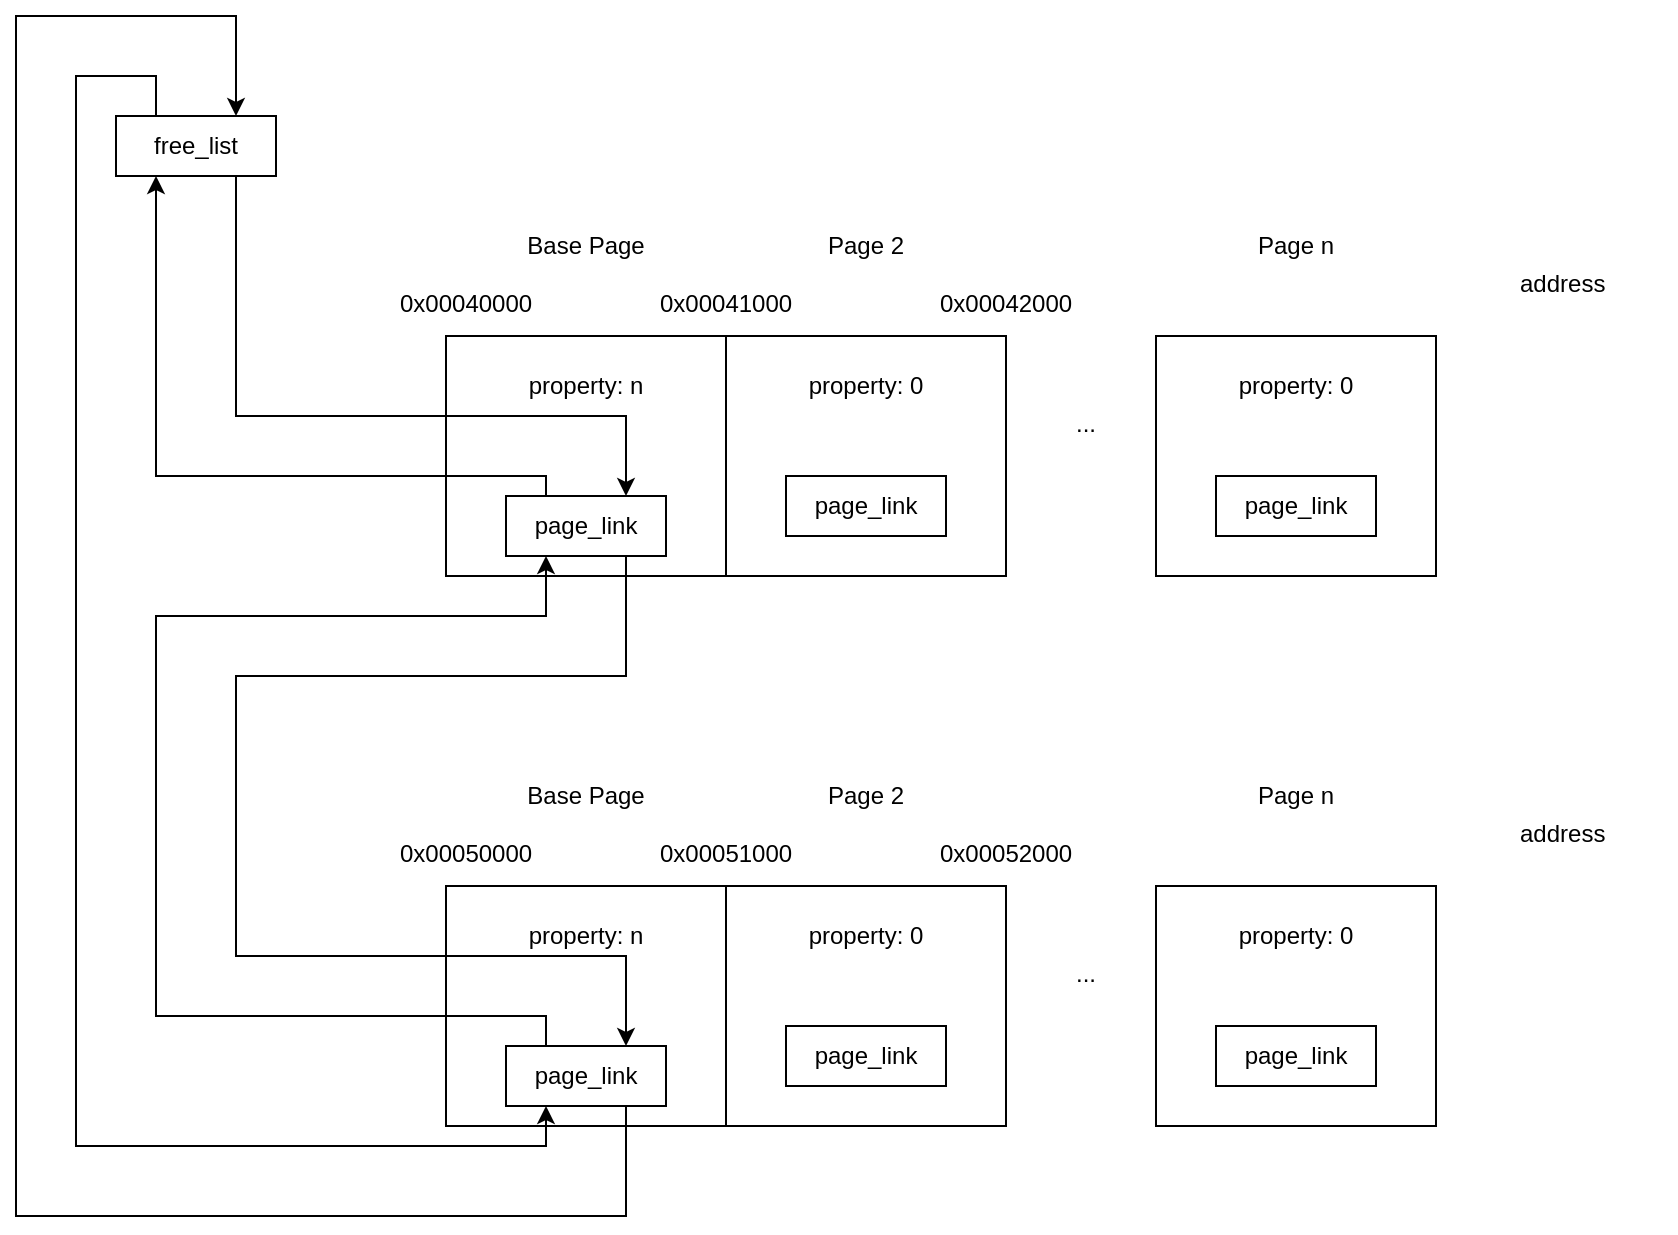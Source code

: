 <mxfile version="17.1.2" type="github">
  <diagram id="C5RBs43oDa-KdzZeNtuy" name="Page-1">
    <mxGraphModel dx="2889" dy="1122" grid="1" gridSize="10" guides="1" tooltips="1" connect="1" arrows="1" fold="1" page="1" pageScale="1" pageWidth="827" pageHeight="1169" math="0" shadow="0">
      <root>
        <mxCell id="WIyWlLk6GJQsqaUBKTNV-0" />
        <mxCell id="WIyWlLk6GJQsqaUBKTNV-1" parent="WIyWlLk6GJQsqaUBKTNV-0" />
        <mxCell id="Pa3N6rqgdRiIKMQ5oKtf-4" value="" style="rounded=0;whiteSpace=wrap;html=1;fillColor=none;" vertex="1" parent="WIyWlLk6GJQsqaUBKTNV-1">
          <mxGeometry x="-155" y="430" width="140" height="120" as="geometry" />
        </mxCell>
        <mxCell id="Pa3N6rqgdRiIKMQ5oKtf-14" value="" style="rounded=0;whiteSpace=wrap;html=1;fillColor=none;" vertex="1" parent="WIyWlLk6GJQsqaUBKTNV-1">
          <mxGeometry x="200" y="430" width="140" height="120" as="geometry" />
        </mxCell>
        <mxCell id="Pa3N6rqgdRiIKMQ5oKtf-8" value="" style="rounded=0;whiteSpace=wrap;html=1;fillColor=none;" vertex="1" parent="WIyWlLk6GJQsqaUBKTNV-1">
          <mxGeometry x="-15" y="430" width="140" height="120" as="geometry" />
        </mxCell>
        <mxCell id="Pa3N6rqgdRiIKMQ5oKtf-2" value="property: n" style="text;html=1;strokeColor=none;fillColor=none;align=center;verticalAlign=middle;whiteSpace=wrap;rounded=0;" vertex="1" parent="WIyWlLk6GJQsqaUBKTNV-1">
          <mxGeometry x="-130" y="440" width="90" height="30" as="geometry" />
        </mxCell>
        <mxCell id="Pa3N6rqgdRiIKMQ5oKtf-27" style="edgeStyle=orthogonalEdgeStyle;rounded=0;orthogonalLoop=1;jettySize=auto;html=1;exitX=0.25;exitY=0;exitDx=0;exitDy=0;entryX=0.25;entryY=1;entryDx=0;entryDy=0;" edge="1" parent="WIyWlLk6GJQsqaUBKTNV-1" source="Pa3N6rqgdRiIKMQ5oKtf-3" target="Pa3N6rqgdRiIKMQ5oKtf-21">
          <mxGeometry relative="1" as="geometry">
            <Array as="points">
              <mxPoint x="-105" y="500" />
              <mxPoint x="-300" y="500" />
            </Array>
          </mxGeometry>
        </mxCell>
        <mxCell id="Pa3N6rqgdRiIKMQ5oKtf-81" style="edgeStyle=orthogonalEdgeStyle;rounded=0;orthogonalLoop=1;jettySize=auto;html=1;exitX=0.75;exitY=1;exitDx=0;exitDy=0;entryX=0.75;entryY=0;entryDx=0;entryDy=0;" edge="1" parent="WIyWlLk6GJQsqaUBKTNV-1" source="Pa3N6rqgdRiIKMQ5oKtf-3" target="Pa3N6rqgdRiIKMQ5oKtf-67">
          <mxGeometry relative="1" as="geometry">
            <Array as="points">
              <mxPoint x="-65" y="600" />
              <mxPoint x="-260" y="600" />
              <mxPoint x="-260" y="740" />
              <mxPoint x="-65" y="740" />
            </Array>
          </mxGeometry>
        </mxCell>
        <mxCell id="Pa3N6rqgdRiIKMQ5oKtf-3" value="page_link" style="rounded=0;whiteSpace=wrap;html=1;" vertex="1" parent="WIyWlLk6GJQsqaUBKTNV-1">
          <mxGeometry x="-125" y="510" width="80" height="30" as="geometry" />
        </mxCell>
        <mxCell id="Pa3N6rqgdRiIKMQ5oKtf-6" value="property: 0" style="text;html=1;strokeColor=none;fillColor=none;align=center;verticalAlign=middle;whiteSpace=wrap;rounded=0;" vertex="1" parent="WIyWlLk6GJQsqaUBKTNV-1">
          <mxGeometry x="10" y="440" width="90" height="30" as="geometry" />
        </mxCell>
        <mxCell id="Pa3N6rqgdRiIKMQ5oKtf-7" value="page_link" style="rounded=0;whiteSpace=wrap;html=1;" vertex="1" parent="WIyWlLk6GJQsqaUBKTNV-1">
          <mxGeometry x="15" y="500" width="80" height="30" as="geometry" />
        </mxCell>
        <mxCell id="Pa3N6rqgdRiIKMQ5oKtf-9" value="Base Page" style="text;html=1;strokeColor=none;fillColor=none;align=center;verticalAlign=middle;whiteSpace=wrap;rounded=0;" vertex="1" parent="WIyWlLk6GJQsqaUBKTNV-1">
          <mxGeometry x="-130" y="370" width="90" height="30" as="geometry" />
        </mxCell>
        <mxCell id="Pa3N6rqgdRiIKMQ5oKtf-10" value="Page 2" style="text;html=1;strokeColor=none;fillColor=none;align=center;verticalAlign=middle;whiteSpace=wrap;rounded=0;" vertex="1" parent="WIyWlLk6GJQsqaUBKTNV-1">
          <mxGeometry x="10" y="370" width="90" height="30" as="geometry" />
        </mxCell>
        <mxCell id="Pa3N6rqgdRiIKMQ5oKtf-12" value="property: 0" style="text;html=1;strokeColor=none;fillColor=none;align=center;verticalAlign=middle;whiteSpace=wrap;rounded=0;" vertex="1" parent="WIyWlLk6GJQsqaUBKTNV-1">
          <mxGeometry x="225" y="440" width="90" height="30" as="geometry" />
        </mxCell>
        <mxCell id="Pa3N6rqgdRiIKMQ5oKtf-13" value="page_link" style="rounded=0;whiteSpace=wrap;html=1;" vertex="1" parent="WIyWlLk6GJQsqaUBKTNV-1">
          <mxGeometry x="230" y="500" width="80" height="30" as="geometry" />
        </mxCell>
        <mxCell id="Pa3N6rqgdRiIKMQ5oKtf-15" value="Page n" style="text;html=1;strokeColor=none;fillColor=none;align=center;verticalAlign=middle;whiteSpace=wrap;rounded=0;" vertex="1" parent="WIyWlLk6GJQsqaUBKTNV-1">
          <mxGeometry x="225" y="370" width="90" height="30" as="geometry" />
        </mxCell>
        <mxCell id="Pa3N6rqgdRiIKMQ5oKtf-16" value="..." style="text;html=1;strokeColor=none;fillColor=none;align=center;verticalAlign=middle;whiteSpace=wrap;rounded=0;" vertex="1" parent="WIyWlLk6GJQsqaUBKTNV-1">
          <mxGeometry x="135" y="459" width="60" height="30" as="geometry" />
        </mxCell>
        <mxCell id="Pa3N6rqgdRiIKMQ5oKtf-17" value="0x00040000" style="text;whiteSpace=wrap;html=1;" vertex="1" parent="WIyWlLk6GJQsqaUBKTNV-1">
          <mxGeometry x="-180" y="400" width="80" height="30" as="geometry" />
        </mxCell>
        <mxCell id="Pa3N6rqgdRiIKMQ5oKtf-18" value="address" style="text;whiteSpace=wrap;html=1;" vertex="1" parent="WIyWlLk6GJQsqaUBKTNV-1">
          <mxGeometry x="380" y="390" width="80" height="30" as="geometry" />
        </mxCell>
        <mxCell id="Pa3N6rqgdRiIKMQ5oKtf-19" value="0x00041000" style="text;whiteSpace=wrap;html=1;" vertex="1" parent="WIyWlLk6GJQsqaUBKTNV-1">
          <mxGeometry x="-50" y="400" width="80" height="30" as="geometry" />
        </mxCell>
        <mxCell id="Pa3N6rqgdRiIKMQ5oKtf-20" value="0x00042000" style="text;whiteSpace=wrap;html=1;" vertex="1" parent="WIyWlLk6GJQsqaUBKTNV-1">
          <mxGeometry x="90" y="400" width="80" height="30" as="geometry" />
        </mxCell>
        <mxCell id="Pa3N6rqgdRiIKMQ5oKtf-24" style="edgeStyle=orthogonalEdgeStyle;rounded=0;orthogonalLoop=1;jettySize=auto;html=1;exitX=0.75;exitY=1;exitDx=0;exitDy=0;entryX=0.75;entryY=0;entryDx=0;entryDy=0;" edge="1" parent="WIyWlLk6GJQsqaUBKTNV-1" source="Pa3N6rqgdRiIKMQ5oKtf-21" target="Pa3N6rqgdRiIKMQ5oKtf-3">
          <mxGeometry relative="1" as="geometry">
            <Array as="points">
              <mxPoint x="-260" y="470" />
              <mxPoint x="-65" y="470" />
            </Array>
          </mxGeometry>
        </mxCell>
        <mxCell id="Pa3N6rqgdRiIKMQ5oKtf-85" style="edgeStyle=orthogonalEdgeStyle;rounded=0;orthogonalLoop=1;jettySize=auto;html=1;exitX=0.25;exitY=0;exitDx=0;exitDy=0;entryX=0.25;entryY=1;entryDx=0;entryDy=0;" edge="1" parent="WIyWlLk6GJQsqaUBKTNV-1" source="Pa3N6rqgdRiIKMQ5oKtf-21" target="Pa3N6rqgdRiIKMQ5oKtf-67">
          <mxGeometry relative="1" as="geometry">
            <Array as="points">
              <mxPoint x="-300" y="300" />
              <mxPoint x="-340" y="300" />
              <mxPoint x="-340" y="835" />
              <mxPoint x="-105" y="835" />
            </Array>
          </mxGeometry>
        </mxCell>
        <mxCell id="Pa3N6rqgdRiIKMQ5oKtf-21" value="free_list" style="rounded=0;whiteSpace=wrap;html=1;" vertex="1" parent="WIyWlLk6GJQsqaUBKTNV-1">
          <mxGeometry x="-320" y="320" width="80" height="30" as="geometry" />
        </mxCell>
        <mxCell id="Pa3N6rqgdRiIKMQ5oKtf-63" value="" style="rounded=0;whiteSpace=wrap;html=1;fillColor=none;" vertex="1" parent="WIyWlLk6GJQsqaUBKTNV-1">
          <mxGeometry x="-155" y="705" width="140" height="120" as="geometry" />
        </mxCell>
        <mxCell id="Pa3N6rqgdRiIKMQ5oKtf-64" value="" style="rounded=0;whiteSpace=wrap;html=1;fillColor=none;" vertex="1" parent="WIyWlLk6GJQsqaUBKTNV-1">
          <mxGeometry x="200" y="705" width="140" height="120" as="geometry" />
        </mxCell>
        <mxCell id="Pa3N6rqgdRiIKMQ5oKtf-65" value="" style="rounded=0;whiteSpace=wrap;html=1;fillColor=none;" vertex="1" parent="WIyWlLk6GJQsqaUBKTNV-1">
          <mxGeometry x="-15" y="705" width="140" height="120" as="geometry" />
        </mxCell>
        <mxCell id="Pa3N6rqgdRiIKMQ5oKtf-66" value="property: n" style="text;html=1;strokeColor=none;fillColor=none;align=center;verticalAlign=middle;whiteSpace=wrap;rounded=0;" vertex="1" parent="WIyWlLk6GJQsqaUBKTNV-1">
          <mxGeometry x="-130" y="715" width="90" height="30" as="geometry" />
        </mxCell>
        <mxCell id="Pa3N6rqgdRiIKMQ5oKtf-82" style="edgeStyle=orthogonalEdgeStyle;rounded=0;orthogonalLoop=1;jettySize=auto;html=1;exitX=0.25;exitY=0;exitDx=0;exitDy=0;entryX=0.25;entryY=1;entryDx=0;entryDy=0;" edge="1" parent="WIyWlLk6GJQsqaUBKTNV-1" source="Pa3N6rqgdRiIKMQ5oKtf-67" target="Pa3N6rqgdRiIKMQ5oKtf-3">
          <mxGeometry relative="1" as="geometry">
            <Array as="points">
              <mxPoint x="-105" y="770" />
              <mxPoint x="-300" y="770" />
              <mxPoint x="-300" y="570" />
              <mxPoint x="-105" y="570" />
            </Array>
          </mxGeometry>
        </mxCell>
        <mxCell id="Pa3N6rqgdRiIKMQ5oKtf-83" style="edgeStyle=orthogonalEdgeStyle;rounded=0;orthogonalLoop=1;jettySize=auto;html=1;exitX=0.75;exitY=1;exitDx=0;exitDy=0;entryX=0.75;entryY=0;entryDx=0;entryDy=0;" edge="1" parent="WIyWlLk6GJQsqaUBKTNV-1" source="Pa3N6rqgdRiIKMQ5oKtf-67" target="Pa3N6rqgdRiIKMQ5oKtf-21">
          <mxGeometry relative="1" as="geometry">
            <Array as="points">
              <mxPoint x="-65" y="870" />
              <mxPoint x="-370" y="870" />
              <mxPoint x="-370" y="270" />
              <mxPoint x="-260" y="270" />
            </Array>
          </mxGeometry>
        </mxCell>
        <mxCell id="Pa3N6rqgdRiIKMQ5oKtf-67" value="page_link" style="rounded=0;whiteSpace=wrap;html=1;" vertex="1" parent="WIyWlLk6GJQsqaUBKTNV-1">
          <mxGeometry x="-125" y="785" width="80" height="30" as="geometry" />
        </mxCell>
        <mxCell id="Pa3N6rqgdRiIKMQ5oKtf-68" value="property: 0" style="text;html=1;strokeColor=none;fillColor=none;align=center;verticalAlign=middle;whiteSpace=wrap;rounded=0;" vertex="1" parent="WIyWlLk6GJQsqaUBKTNV-1">
          <mxGeometry x="10" y="715" width="90" height="30" as="geometry" />
        </mxCell>
        <mxCell id="Pa3N6rqgdRiIKMQ5oKtf-69" value="page_link" style="rounded=0;whiteSpace=wrap;html=1;" vertex="1" parent="WIyWlLk6GJQsqaUBKTNV-1">
          <mxGeometry x="15" y="775" width="80" height="30" as="geometry" />
        </mxCell>
        <mxCell id="Pa3N6rqgdRiIKMQ5oKtf-70" value="Base Page" style="text;html=1;strokeColor=none;fillColor=none;align=center;verticalAlign=middle;whiteSpace=wrap;rounded=0;" vertex="1" parent="WIyWlLk6GJQsqaUBKTNV-1">
          <mxGeometry x="-130" y="645" width="90" height="30" as="geometry" />
        </mxCell>
        <mxCell id="Pa3N6rqgdRiIKMQ5oKtf-71" value="Page 2" style="text;html=1;strokeColor=none;fillColor=none;align=center;verticalAlign=middle;whiteSpace=wrap;rounded=0;" vertex="1" parent="WIyWlLk6GJQsqaUBKTNV-1">
          <mxGeometry x="10" y="645" width="90" height="30" as="geometry" />
        </mxCell>
        <mxCell id="Pa3N6rqgdRiIKMQ5oKtf-72" value="property: 0" style="text;html=1;strokeColor=none;fillColor=none;align=center;verticalAlign=middle;whiteSpace=wrap;rounded=0;" vertex="1" parent="WIyWlLk6GJQsqaUBKTNV-1">
          <mxGeometry x="225" y="715" width="90" height="30" as="geometry" />
        </mxCell>
        <mxCell id="Pa3N6rqgdRiIKMQ5oKtf-73" value="page_link" style="rounded=0;whiteSpace=wrap;html=1;" vertex="1" parent="WIyWlLk6GJQsqaUBKTNV-1">
          <mxGeometry x="230" y="775" width="80" height="30" as="geometry" />
        </mxCell>
        <mxCell id="Pa3N6rqgdRiIKMQ5oKtf-74" value="Page n" style="text;html=1;strokeColor=none;fillColor=none;align=center;verticalAlign=middle;whiteSpace=wrap;rounded=0;" vertex="1" parent="WIyWlLk6GJQsqaUBKTNV-1">
          <mxGeometry x="225" y="645" width="90" height="30" as="geometry" />
        </mxCell>
        <mxCell id="Pa3N6rqgdRiIKMQ5oKtf-75" value="..." style="text;html=1;strokeColor=none;fillColor=none;align=center;verticalAlign=middle;whiteSpace=wrap;rounded=0;" vertex="1" parent="WIyWlLk6GJQsqaUBKTNV-1">
          <mxGeometry x="135" y="734" width="60" height="30" as="geometry" />
        </mxCell>
        <mxCell id="Pa3N6rqgdRiIKMQ5oKtf-76" value="0x00050000" style="text;whiteSpace=wrap;html=1;" vertex="1" parent="WIyWlLk6GJQsqaUBKTNV-1">
          <mxGeometry x="-180" y="675" width="80" height="30" as="geometry" />
        </mxCell>
        <mxCell id="Pa3N6rqgdRiIKMQ5oKtf-77" value="address" style="text;whiteSpace=wrap;html=1;" vertex="1" parent="WIyWlLk6GJQsqaUBKTNV-1">
          <mxGeometry x="380" y="665" width="80" height="30" as="geometry" />
        </mxCell>
        <mxCell id="Pa3N6rqgdRiIKMQ5oKtf-78" value="0x00051000" style="text;whiteSpace=wrap;html=1;" vertex="1" parent="WIyWlLk6GJQsqaUBKTNV-1">
          <mxGeometry x="-50" y="675" width="80" height="30" as="geometry" />
        </mxCell>
        <mxCell id="Pa3N6rqgdRiIKMQ5oKtf-79" value="0x00052000" style="text;whiteSpace=wrap;html=1;" vertex="1" parent="WIyWlLk6GJQsqaUBKTNV-1">
          <mxGeometry x="90" y="675" width="80" height="30" as="geometry" />
        </mxCell>
      </root>
    </mxGraphModel>
  </diagram>
</mxfile>
